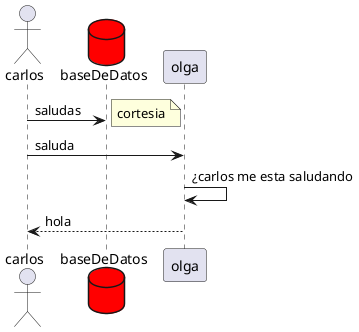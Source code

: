 @startuml diagrama3
    actor carlos
    database baseDeDatos #Red 

    carlos -> baseDeDatos: saludas
    note right:cortesia
    carlos -> olga : saluda
    
    olga -> olga:¿carlos me esta saludando
    carlos <-- olga: hola

@enduml